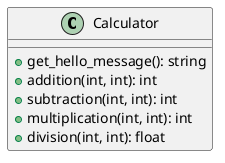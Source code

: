 @startuml
    class Calculator {
        + get_hello_message(): string
        + addition(int, int): int
        + subtraction(int, int): int
        + multiplication(int, int): int
        + division(int, int): float
    }
@enduml

